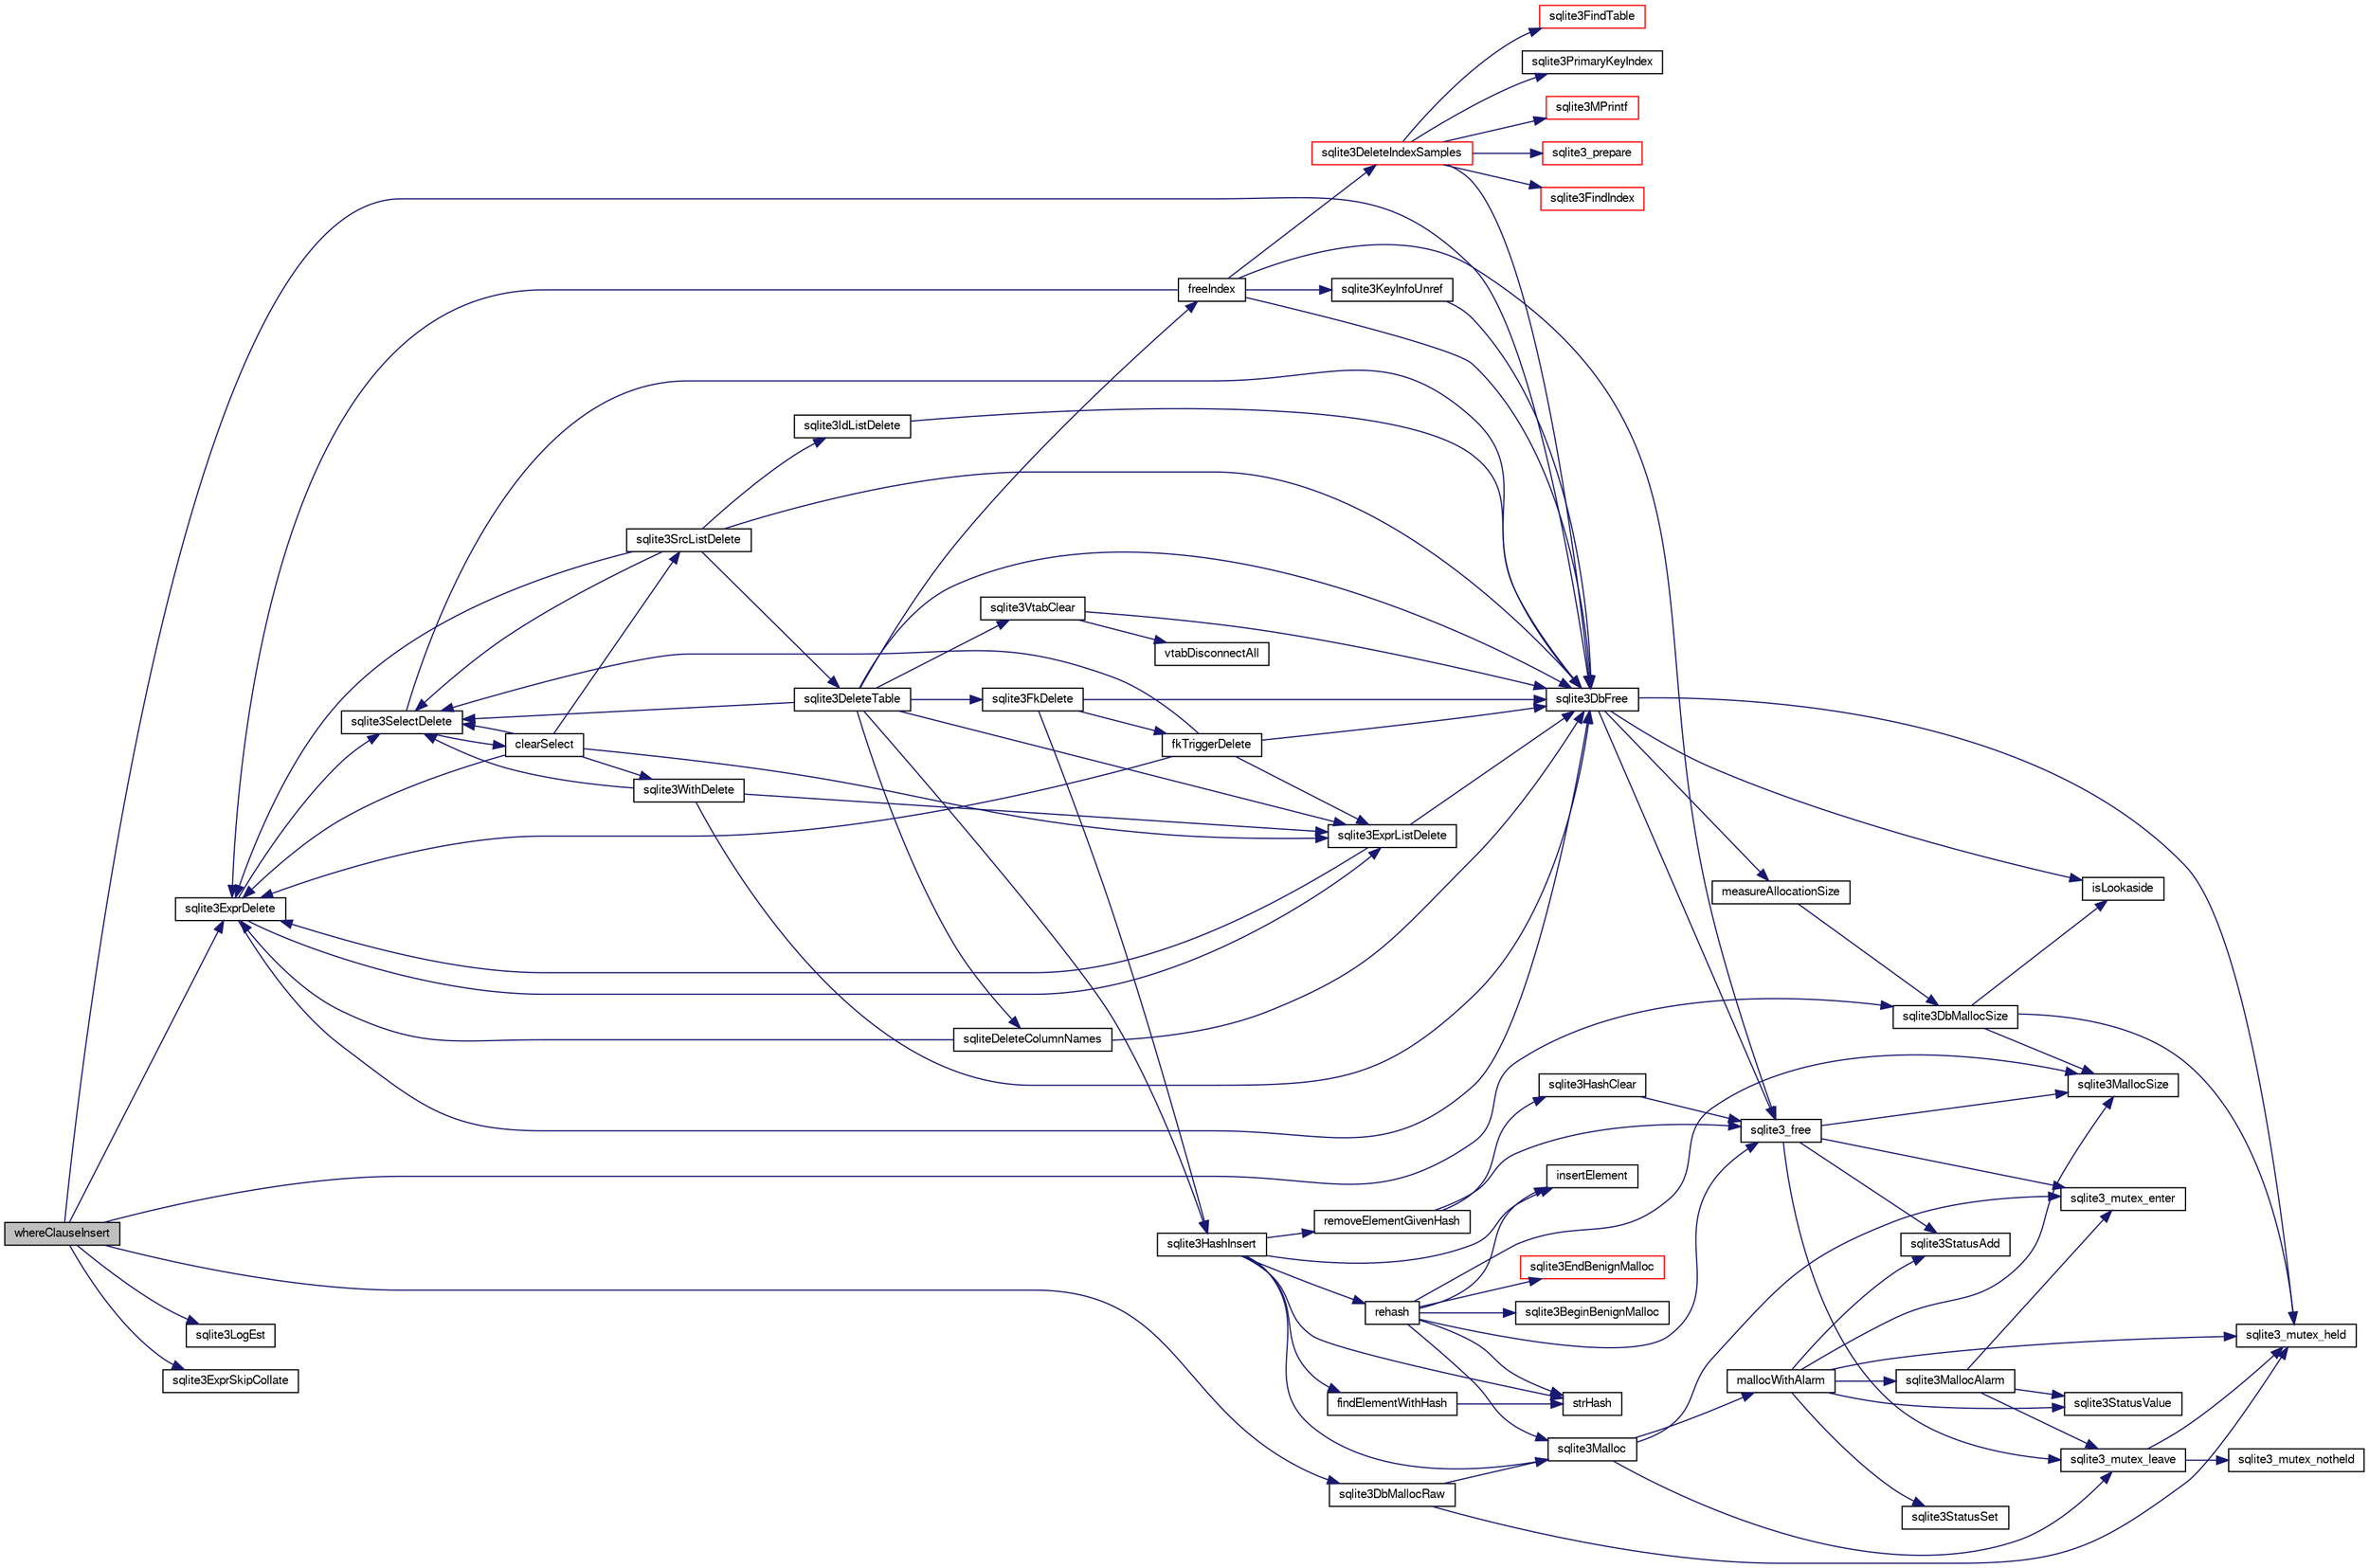 digraph "whereClauseInsert"
{
  edge [fontname="FreeSans",fontsize="10",labelfontname="FreeSans",labelfontsize="10"];
  node [fontname="FreeSans",fontsize="10",shape=record];
  rankdir="LR";
  Node909758 [label="whereClauseInsert",height=0.2,width=0.4,color="black", fillcolor="grey75", style="filled", fontcolor="black"];
  Node909758 -> Node909759 [color="midnightblue",fontsize="10",style="solid",fontname="FreeSans"];
  Node909759 [label="sqlite3DbMallocRaw",height=0.2,width=0.4,color="black", fillcolor="white", style="filled",URL="$sqlite3_8c.html#abbe8be0cf7175e11ddc3e2218fad924e"];
  Node909759 -> Node909760 [color="midnightblue",fontsize="10",style="solid",fontname="FreeSans"];
  Node909760 [label="sqlite3_mutex_held",height=0.2,width=0.4,color="black", fillcolor="white", style="filled",URL="$sqlite3_8c.html#acf77da68932b6bc163c5e68547ecc3e7"];
  Node909759 -> Node909761 [color="midnightblue",fontsize="10",style="solid",fontname="FreeSans"];
  Node909761 [label="sqlite3Malloc",height=0.2,width=0.4,color="black", fillcolor="white", style="filled",URL="$sqlite3_8c.html#a361a2eaa846b1885f123abe46f5d8b2b"];
  Node909761 -> Node909762 [color="midnightblue",fontsize="10",style="solid",fontname="FreeSans"];
  Node909762 [label="sqlite3_mutex_enter",height=0.2,width=0.4,color="black", fillcolor="white", style="filled",URL="$sqlite3_8c.html#a1c12cde690bd89f104de5cbad12a6bf5"];
  Node909761 -> Node909763 [color="midnightblue",fontsize="10",style="solid",fontname="FreeSans"];
  Node909763 [label="mallocWithAlarm",height=0.2,width=0.4,color="black", fillcolor="white", style="filled",URL="$sqlite3_8c.html#ab070d5cf8e48ec8a6a43cf025d48598b"];
  Node909763 -> Node909760 [color="midnightblue",fontsize="10",style="solid",fontname="FreeSans"];
  Node909763 -> Node909764 [color="midnightblue",fontsize="10",style="solid",fontname="FreeSans"];
  Node909764 [label="sqlite3StatusSet",height=0.2,width=0.4,color="black", fillcolor="white", style="filled",URL="$sqlite3_8c.html#afec7586c01fcb5ea17dc9d7725a589d9"];
  Node909763 -> Node909765 [color="midnightblue",fontsize="10",style="solid",fontname="FreeSans"];
  Node909765 [label="sqlite3StatusValue",height=0.2,width=0.4,color="black", fillcolor="white", style="filled",URL="$sqlite3_8c.html#a30b8ac296c6e200c1fa57708d52c6ef6"];
  Node909763 -> Node909766 [color="midnightblue",fontsize="10",style="solid",fontname="FreeSans"];
  Node909766 [label="sqlite3MallocAlarm",height=0.2,width=0.4,color="black", fillcolor="white", style="filled",URL="$sqlite3_8c.html#ada66988e8471d1198f3219c062377508"];
  Node909766 -> Node909765 [color="midnightblue",fontsize="10",style="solid",fontname="FreeSans"];
  Node909766 -> Node909767 [color="midnightblue",fontsize="10",style="solid",fontname="FreeSans"];
  Node909767 [label="sqlite3_mutex_leave",height=0.2,width=0.4,color="black", fillcolor="white", style="filled",URL="$sqlite3_8c.html#a5838d235601dbd3c1fa993555c6bcc93"];
  Node909767 -> Node909760 [color="midnightblue",fontsize="10",style="solid",fontname="FreeSans"];
  Node909767 -> Node909768 [color="midnightblue",fontsize="10",style="solid",fontname="FreeSans"];
  Node909768 [label="sqlite3_mutex_notheld",height=0.2,width=0.4,color="black", fillcolor="white", style="filled",URL="$sqlite3_8c.html#a83967c837c1c000d3b5adcfaa688f5dc"];
  Node909766 -> Node909762 [color="midnightblue",fontsize="10",style="solid",fontname="FreeSans"];
  Node909763 -> Node909769 [color="midnightblue",fontsize="10",style="solid",fontname="FreeSans"];
  Node909769 [label="sqlite3MallocSize",height=0.2,width=0.4,color="black", fillcolor="white", style="filled",URL="$sqlite3_8c.html#acf5d2a5f35270bafb050bd2def576955"];
  Node909763 -> Node909770 [color="midnightblue",fontsize="10",style="solid",fontname="FreeSans"];
  Node909770 [label="sqlite3StatusAdd",height=0.2,width=0.4,color="black", fillcolor="white", style="filled",URL="$sqlite3_8c.html#afa029f93586aeab4cc85360905dae9cd"];
  Node909761 -> Node909767 [color="midnightblue",fontsize="10",style="solid",fontname="FreeSans"];
  Node909758 -> Node909771 [color="midnightblue",fontsize="10",style="solid",fontname="FreeSans"];
  Node909771 [label="sqlite3ExprDelete",height=0.2,width=0.4,color="black", fillcolor="white", style="filled",URL="$sqlite3_8c.html#ae4e21ab5918e0428fbaa9e615dceb309"];
  Node909771 -> Node909772 [color="midnightblue",fontsize="10",style="solid",fontname="FreeSans"];
  Node909772 [label="sqlite3DbFree",height=0.2,width=0.4,color="black", fillcolor="white", style="filled",URL="$sqlite3_8c.html#ac70ab821a6607b4a1b909582dc37a069"];
  Node909772 -> Node909760 [color="midnightblue",fontsize="10",style="solid",fontname="FreeSans"];
  Node909772 -> Node909773 [color="midnightblue",fontsize="10",style="solid",fontname="FreeSans"];
  Node909773 [label="measureAllocationSize",height=0.2,width=0.4,color="black", fillcolor="white", style="filled",URL="$sqlite3_8c.html#a45731e644a22fdb756e2b6337224217a"];
  Node909773 -> Node909774 [color="midnightblue",fontsize="10",style="solid",fontname="FreeSans"];
  Node909774 [label="sqlite3DbMallocSize",height=0.2,width=0.4,color="black", fillcolor="white", style="filled",URL="$sqlite3_8c.html#aa397e5a8a03495203a0767abf0a71f86"];
  Node909774 -> Node909769 [color="midnightblue",fontsize="10",style="solid",fontname="FreeSans"];
  Node909774 -> Node909760 [color="midnightblue",fontsize="10",style="solid",fontname="FreeSans"];
  Node909774 -> Node909775 [color="midnightblue",fontsize="10",style="solid",fontname="FreeSans"];
  Node909775 [label="isLookaside",height=0.2,width=0.4,color="black", fillcolor="white", style="filled",URL="$sqlite3_8c.html#a770fa05ff9717b75e16f4d968a77b897"];
  Node909772 -> Node909775 [color="midnightblue",fontsize="10",style="solid",fontname="FreeSans"];
  Node909772 -> Node909776 [color="midnightblue",fontsize="10",style="solid",fontname="FreeSans"];
  Node909776 [label="sqlite3_free",height=0.2,width=0.4,color="black", fillcolor="white", style="filled",URL="$sqlite3_8c.html#a6552349e36a8a691af5487999ab09519"];
  Node909776 -> Node909762 [color="midnightblue",fontsize="10",style="solid",fontname="FreeSans"];
  Node909776 -> Node909770 [color="midnightblue",fontsize="10",style="solid",fontname="FreeSans"];
  Node909776 -> Node909769 [color="midnightblue",fontsize="10",style="solid",fontname="FreeSans"];
  Node909776 -> Node909767 [color="midnightblue",fontsize="10",style="solid",fontname="FreeSans"];
  Node909771 -> Node909777 [color="midnightblue",fontsize="10",style="solid",fontname="FreeSans"];
  Node909777 [label="sqlite3SelectDelete",height=0.2,width=0.4,color="black", fillcolor="white", style="filled",URL="$sqlite3_8c.html#a0f56959f0acac85496744f0d068854a0"];
  Node909777 -> Node909778 [color="midnightblue",fontsize="10",style="solid",fontname="FreeSans"];
  Node909778 [label="clearSelect",height=0.2,width=0.4,color="black", fillcolor="white", style="filled",URL="$sqlite3_8c.html#ac083bac4f2f02c26aa02fc24ca8c2dd9"];
  Node909778 -> Node909779 [color="midnightblue",fontsize="10",style="solid",fontname="FreeSans"];
  Node909779 [label="sqlite3ExprListDelete",height=0.2,width=0.4,color="black", fillcolor="white", style="filled",URL="$sqlite3_8c.html#ae9cd46eac81e86a04ed8c09b99fc3c10"];
  Node909779 -> Node909771 [color="midnightblue",fontsize="10",style="solid",fontname="FreeSans"];
  Node909779 -> Node909772 [color="midnightblue",fontsize="10",style="solid",fontname="FreeSans"];
  Node909778 -> Node909780 [color="midnightblue",fontsize="10",style="solid",fontname="FreeSans"];
  Node909780 [label="sqlite3SrcListDelete",height=0.2,width=0.4,color="black", fillcolor="white", style="filled",URL="$sqlite3_8c.html#acc250a3e5e7fd8889a16a9f28e3e7312"];
  Node909780 -> Node909772 [color="midnightblue",fontsize="10",style="solid",fontname="FreeSans"];
  Node909780 -> Node909781 [color="midnightblue",fontsize="10",style="solid",fontname="FreeSans"];
  Node909781 [label="sqlite3DeleteTable",height=0.2,width=0.4,color="black", fillcolor="white", style="filled",URL="$sqlite3_8c.html#a7fd3d507375a381a3807f92735318973"];
  Node909781 -> Node909782 [color="midnightblue",fontsize="10",style="solid",fontname="FreeSans"];
  Node909782 [label="sqlite3HashInsert",height=0.2,width=0.4,color="black", fillcolor="white", style="filled",URL="$sqlite3_8c.html#aebbc6c13b3c139d5f3463938f441da3d"];
  Node909782 -> Node909783 [color="midnightblue",fontsize="10",style="solid",fontname="FreeSans"];
  Node909783 [label="findElementWithHash",height=0.2,width=0.4,color="black", fillcolor="white", style="filled",URL="$sqlite3_8c.html#a75c0f574fa5d51702434c6e980d57d7f"];
  Node909783 -> Node909784 [color="midnightblue",fontsize="10",style="solid",fontname="FreeSans"];
  Node909784 [label="strHash",height=0.2,width=0.4,color="black", fillcolor="white", style="filled",URL="$sqlite3_8c.html#ad7193605dadc27cf291d54e15bdd011d"];
  Node909782 -> Node909785 [color="midnightblue",fontsize="10",style="solid",fontname="FreeSans"];
  Node909785 [label="removeElementGivenHash",height=0.2,width=0.4,color="black", fillcolor="white", style="filled",URL="$sqlite3_8c.html#a97ff4ac3846af0f8caf5426adfa2808a"];
  Node909785 -> Node909776 [color="midnightblue",fontsize="10",style="solid",fontname="FreeSans"];
  Node909785 -> Node909786 [color="midnightblue",fontsize="10",style="solid",fontname="FreeSans"];
  Node909786 [label="sqlite3HashClear",height=0.2,width=0.4,color="black", fillcolor="white", style="filled",URL="$sqlite3_8c.html#acc7a2dfa6603c59af14b3792fe463c73"];
  Node909786 -> Node909776 [color="midnightblue",fontsize="10",style="solid",fontname="FreeSans"];
  Node909782 -> Node909761 [color="midnightblue",fontsize="10",style="solid",fontname="FreeSans"];
  Node909782 -> Node909787 [color="midnightblue",fontsize="10",style="solid",fontname="FreeSans"];
  Node909787 [label="rehash",height=0.2,width=0.4,color="black", fillcolor="white", style="filled",URL="$sqlite3_8c.html#a4851529638f6c7af16239ee6e2dcc628"];
  Node909787 -> Node909788 [color="midnightblue",fontsize="10",style="solid",fontname="FreeSans"];
  Node909788 [label="sqlite3BeginBenignMalloc",height=0.2,width=0.4,color="black", fillcolor="white", style="filled",URL="$sqlite3_8c.html#a3344c0e2b1b6df701a1cb326602fac14"];
  Node909787 -> Node909761 [color="midnightblue",fontsize="10",style="solid",fontname="FreeSans"];
  Node909787 -> Node909789 [color="midnightblue",fontsize="10",style="solid",fontname="FreeSans"];
  Node909789 [label="sqlite3EndBenignMalloc",height=0.2,width=0.4,color="red", fillcolor="white", style="filled",URL="$sqlite3_8c.html#a4582127cc64d483dc66c7acf9d8d8fbb"];
  Node909787 -> Node909776 [color="midnightblue",fontsize="10",style="solid",fontname="FreeSans"];
  Node909787 -> Node909769 [color="midnightblue",fontsize="10",style="solid",fontname="FreeSans"];
  Node909787 -> Node909784 [color="midnightblue",fontsize="10",style="solid",fontname="FreeSans"];
  Node909787 -> Node910053 [color="midnightblue",fontsize="10",style="solid",fontname="FreeSans"];
  Node910053 [label="insertElement",height=0.2,width=0.4,color="black", fillcolor="white", style="filled",URL="$sqlite3_8c.html#a011f717fc5c46f03d78bf81b6714e0ee"];
  Node909782 -> Node909784 [color="midnightblue",fontsize="10",style="solid",fontname="FreeSans"];
  Node909782 -> Node910053 [color="midnightblue",fontsize="10",style="solid",fontname="FreeSans"];
  Node909781 -> Node910054 [color="midnightblue",fontsize="10",style="solid",fontname="FreeSans"];
  Node910054 [label="freeIndex",height=0.2,width=0.4,color="black", fillcolor="white", style="filled",URL="$sqlite3_8c.html#a00907c99c18d5bcb9d0b38c077146c31"];
  Node910054 -> Node910055 [color="midnightblue",fontsize="10",style="solid",fontname="FreeSans"];
  Node910055 [label="sqlite3DeleteIndexSamples",height=0.2,width=0.4,color="red", fillcolor="white", style="filled",URL="$sqlite3_8c.html#aaeda0302fbf61397ec009f65bed047ef"];
  Node910055 -> Node909772 [color="midnightblue",fontsize="10",style="solid",fontname="FreeSans"];
  Node910055 -> Node910056 [color="midnightblue",fontsize="10",style="solid",fontname="FreeSans"];
  Node910056 [label="sqlite3FindIndex",height=0.2,width=0.4,color="red", fillcolor="white", style="filled",URL="$sqlite3_8c.html#a79fb99db8d0f914bb72dd374ae088512"];
  Node910055 -> Node910058 [color="midnightblue",fontsize="10",style="solid",fontname="FreeSans"];
  Node910058 [label="sqlite3FindTable",height=0.2,width=0.4,color="red", fillcolor="white", style="filled",URL="$sqlite3_8c.html#afa51dbee6173bf3a8a3df76b07cea789"];
  Node910055 -> Node910059 [color="midnightblue",fontsize="10",style="solid",fontname="FreeSans"];
  Node910059 [label="sqlite3PrimaryKeyIndex",height=0.2,width=0.4,color="black", fillcolor="white", style="filled",URL="$sqlite3_8c.html#af6edde3fbbd22a22b86ad32677fad95b"];
  Node910055 -> Node910034 [color="midnightblue",fontsize="10",style="solid",fontname="FreeSans"];
  Node910034 [label="sqlite3MPrintf",height=0.2,width=0.4,color="red", fillcolor="white", style="filled",URL="$sqlite3_8c.html#a208ef0df84e9778778804a19af03efea"];
  Node910055 -> Node910060 [color="midnightblue",fontsize="10",style="solid",fontname="FreeSans"];
  Node910060 [label="sqlite3_prepare",height=0.2,width=0.4,color="red", fillcolor="white", style="filled",URL="$sqlite3_8c.html#a8c39e7b9dbeff01f0a399b46d4b29f1c"];
  Node910054 -> Node910098 [color="midnightblue",fontsize="10",style="solid",fontname="FreeSans"];
  Node910098 [label="sqlite3KeyInfoUnref",height=0.2,width=0.4,color="black", fillcolor="white", style="filled",URL="$sqlite3_8c.html#ac94cc1874ab0865db1dbbefd3886ba4a"];
  Node910098 -> Node909772 [color="midnightblue",fontsize="10",style="solid",fontname="FreeSans"];
  Node910054 -> Node909771 [color="midnightblue",fontsize="10",style="solid",fontname="FreeSans"];
  Node910054 -> Node909772 [color="midnightblue",fontsize="10",style="solid",fontname="FreeSans"];
  Node910054 -> Node909776 [color="midnightblue",fontsize="10",style="solid",fontname="FreeSans"];
  Node909781 -> Node910709 [color="midnightblue",fontsize="10",style="solid",fontname="FreeSans"];
  Node910709 [label="sqlite3FkDelete",height=0.2,width=0.4,color="black", fillcolor="white", style="filled",URL="$sqlite3_8c.html#a59a33da6c4e11d3f99b15eafdc01f013"];
  Node910709 -> Node909782 [color="midnightblue",fontsize="10",style="solid",fontname="FreeSans"];
  Node910709 -> Node910710 [color="midnightblue",fontsize="10",style="solid",fontname="FreeSans"];
  Node910710 [label="fkTriggerDelete",height=0.2,width=0.4,color="black", fillcolor="white", style="filled",URL="$sqlite3_8c.html#a45e39c07b1ac453fc3ee0d8779da2cc1"];
  Node910710 -> Node909771 [color="midnightblue",fontsize="10",style="solid",fontname="FreeSans"];
  Node910710 -> Node909779 [color="midnightblue",fontsize="10",style="solid",fontname="FreeSans"];
  Node910710 -> Node909777 [color="midnightblue",fontsize="10",style="solid",fontname="FreeSans"];
  Node910710 -> Node909772 [color="midnightblue",fontsize="10",style="solid",fontname="FreeSans"];
  Node910709 -> Node909772 [color="midnightblue",fontsize="10",style="solid",fontname="FreeSans"];
  Node909781 -> Node910711 [color="midnightblue",fontsize="10",style="solid",fontname="FreeSans"];
  Node910711 [label="sqliteDeleteColumnNames",height=0.2,width=0.4,color="black", fillcolor="white", style="filled",URL="$sqlite3_8c.html#a30fd46bd85a745b908f382e5dd74c38a"];
  Node910711 -> Node909772 [color="midnightblue",fontsize="10",style="solid",fontname="FreeSans"];
  Node910711 -> Node909771 [color="midnightblue",fontsize="10",style="solid",fontname="FreeSans"];
  Node909781 -> Node909772 [color="midnightblue",fontsize="10",style="solid",fontname="FreeSans"];
  Node909781 -> Node909777 [color="midnightblue",fontsize="10",style="solid",fontname="FreeSans"];
  Node909781 -> Node909779 [color="midnightblue",fontsize="10",style="solid",fontname="FreeSans"];
  Node909781 -> Node910712 [color="midnightblue",fontsize="10",style="solid",fontname="FreeSans"];
  Node910712 [label="sqlite3VtabClear",height=0.2,width=0.4,color="black", fillcolor="white", style="filled",URL="$sqlite3_8c.html#a0690ffd2d2e58bd4ed1ce4f1e35c1ef1"];
  Node910712 -> Node910692 [color="midnightblue",fontsize="10",style="solid",fontname="FreeSans"];
  Node910692 [label="vtabDisconnectAll",height=0.2,width=0.4,color="black", fillcolor="white", style="filled",URL="$sqlite3_8c.html#aa3d5506c2557b3e090d8409b5ee27d29"];
  Node910712 -> Node909772 [color="midnightblue",fontsize="10",style="solid",fontname="FreeSans"];
  Node909780 -> Node909777 [color="midnightblue",fontsize="10",style="solid",fontname="FreeSans"];
  Node909780 -> Node909771 [color="midnightblue",fontsize="10",style="solid",fontname="FreeSans"];
  Node909780 -> Node910089 [color="midnightblue",fontsize="10",style="solid",fontname="FreeSans"];
  Node910089 [label="sqlite3IdListDelete",height=0.2,width=0.4,color="black", fillcolor="white", style="filled",URL="$sqlite3_8c.html#a38bea53ea789e86289ca600ff6010f73"];
  Node910089 -> Node909772 [color="midnightblue",fontsize="10",style="solid",fontname="FreeSans"];
  Node909778 -> Node909771 [color="midnightblue",fontsize="10",style="solid",fontname="FreeSans"];
  Node909778 -> Node909777 [color="midnightblue",fontsize="10",style="solid",fontname="FreeSans"];
  Node909778 -> Node910088 [color="midnightblue",fontsize="10",style="solid",fontname="FreeSans"];
  Node910088 [label="sqlite3WithDelete",height=0.2,width=0.4,color="black", fillcolor="white", style="filled",URL="$sqlite3_8c.html#a17d9ea3de76b5d740b422ea9b4fe3abb"];
  Node910088 -> Node909779 [color="midnightblue",fontsize="10",style="solid",fontname="FreeSans"];
  Node910088 -> Node909777 [color="midnightblue",fontsize="10",style="solid",fontname="FreeSans"];
  Node910088 -> Node909772 [color="midnightblue",fontsize="10",style="solid",fontname="FreeSans"];
  Node909777 -> Node909772 [color="midnightblue",fontsize="10",style="solid",fontname="FreeSans"];
  Node909771 -> Node909779 [color="midnightblue",fontsize="10",style="solid",fontname="FreeSans"];
  Node909758 -> Node909772 [color="midnightblue",fontsize="10",style="solid",fontname="FreeSans"];
  Node909758 -> Node909774 [color="midnightblue",fontsize="10",style="solid",fontname="FreeSans"];
  Node909758 -> Node910625 [color="midnightblue",fontsize="10",style="solid",fontname="FreeSans"];
  Node910625 [label="sqlite3LogEst",height=0.2,width=0.4,color="black", fillcolor="white", style="filled",URL="$sqlite3_8c.html#a14c7d015bfd3d4a869739b9e6139c84f"];
  Node909758 -> Node910713 [color="midnightblue",fontsize="10",style="solid",fontname="FreeSans"];
  Node910713 [label="sqlite3ExprSkipCollate",height=0.2,width=0.4,color="black", fillcolor="white", style="filled",URL="$sqlite3_8c.html#a91b59896d4e3534de7c33940dca8537c"];
}
